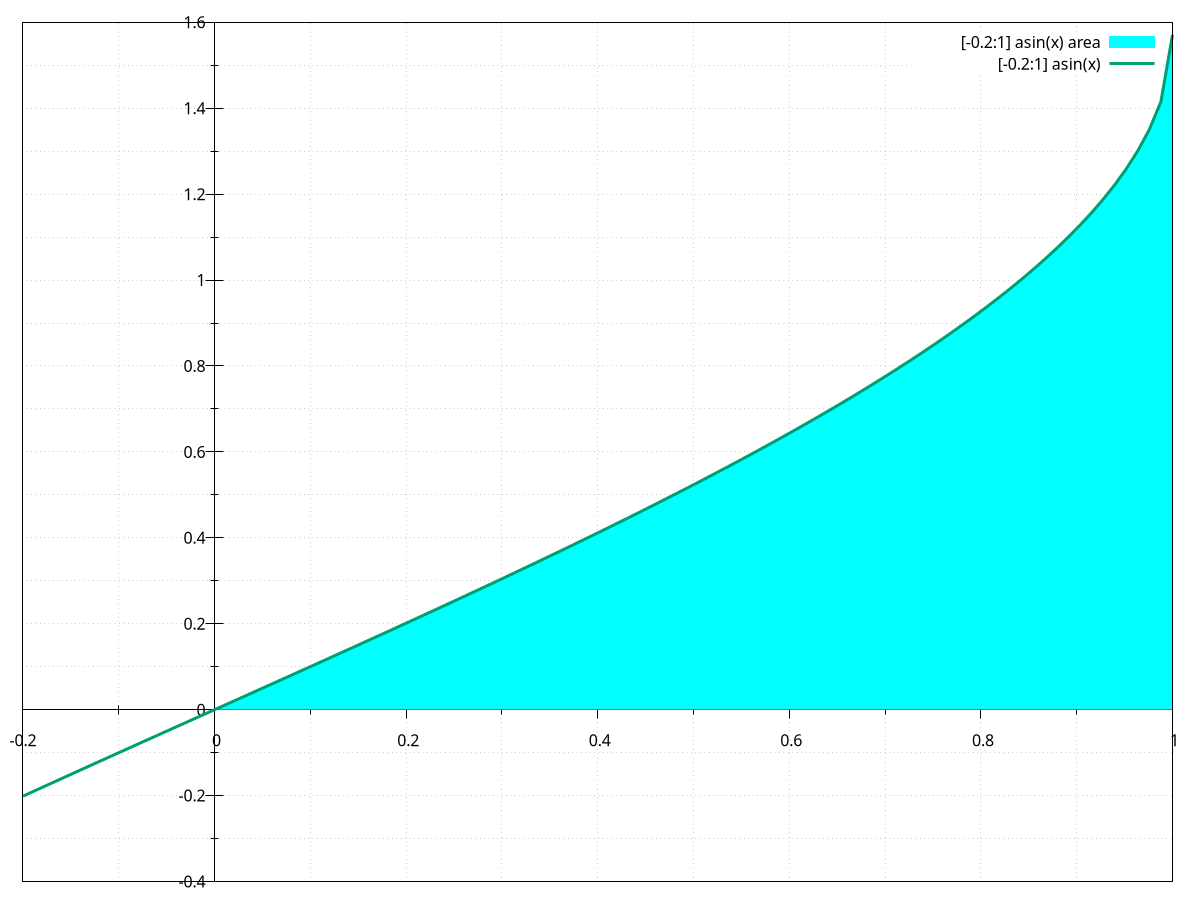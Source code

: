 #!/usr/bin/gnuplot --persist

set grid

# set term png
# set output "images/integral.png"

set xzeroaxis lt 1 lc rgb 'black' lw 1
set yzeroaxis lt 1 lc rgb 'black' lw 1
set tics scale 1
set grid ytics mytics
set grid xtics mxtics
set mytics 2
set mxtics 2
set xtics axis
set ytics axis

plot [-0.2:1] asin(x) with filledcurves above y1=0 fc "cyan" title "[-0.2:1] asin(x) area", [-0.2:1] asin(x) lw 3
